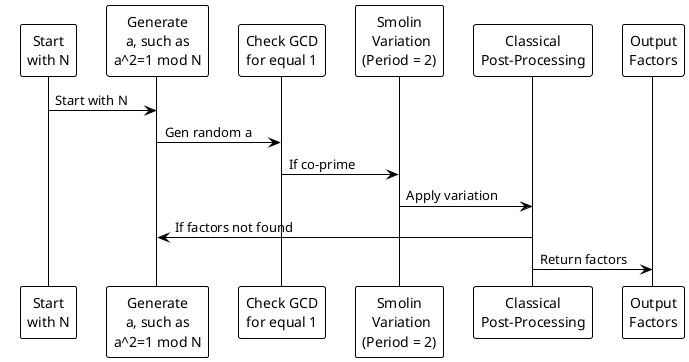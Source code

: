 @startuml
!theme plain

participant "Start\nwith N" as Init
participant "Generate\na, such as\na^2=1 mod N" as RandomA
participant "Check GCD\nfor equal 1" as GCDCheck
participant "Smolin\n Variation\n(Period = 2)" as SmolinVar
participant "Classical\nPost-Processing" as PostProc
participant "Output\nFactors" as Output

Init -> RandomA: Start with N
RandomA -> GCDCheck: Gen random a
GCDCheck -> SmolinVar: If co-prime
SmolinVar -> PostProc: Apply variation
PostProc -> RandomA: If factors not found
PostProc -> Output: Return factors

@enduml

